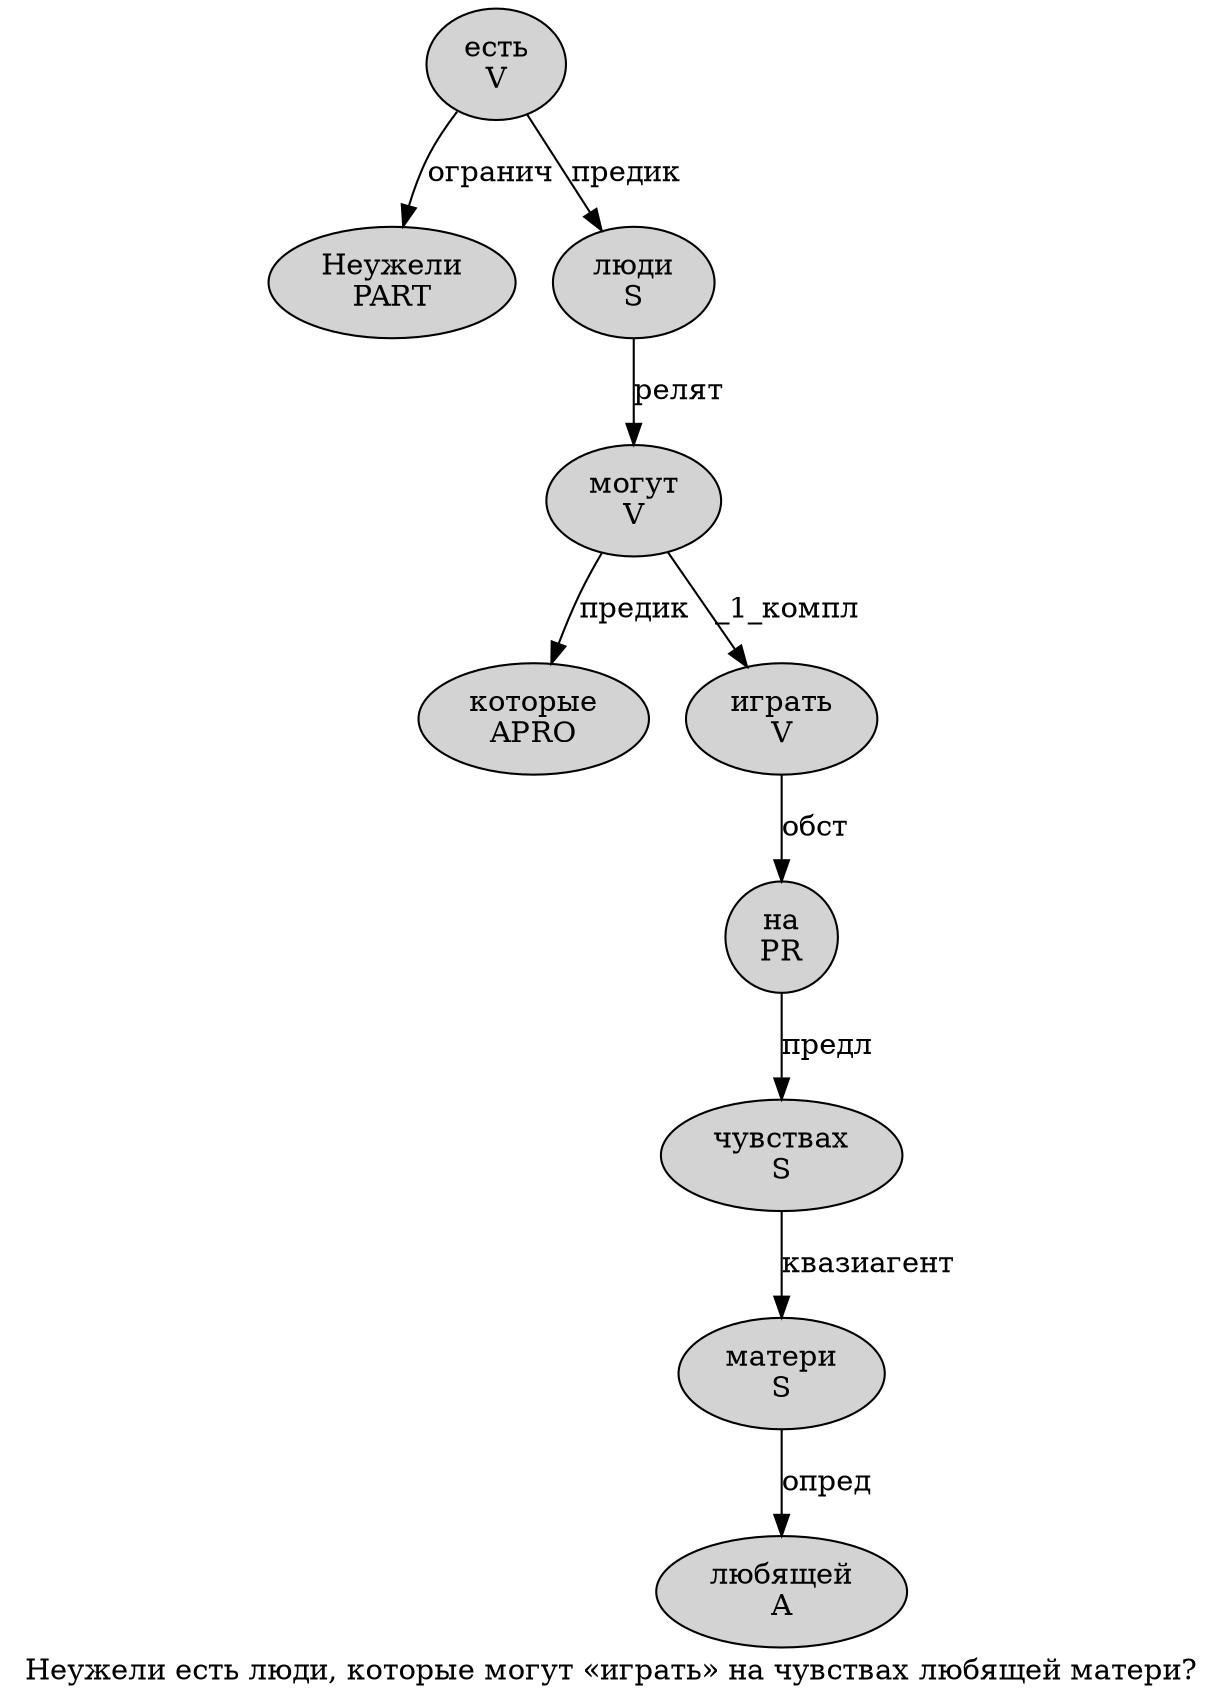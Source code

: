 digraph SENTENCE_1636 {
	graph [label="Неужели есть люди, которые могут «играть» на чувствах любящей матери?"]
	node [style=filled]
		0 [label="Неужели
PART" color="" fillcolor=lightgray penwidth=1 shape=ellipse]
		1 [label="есть
V" color="" fillcolor=lightgray penwidth=1 shape=ellipse]
		2 [label="люди
S" color="" fillcolor=lightgray penwidth=1 shape=ellipse]
		4 [label="которые
APRO" color="" fillcolor=lightgray penwidth=1 shape=ellipse]
		5 [label="могут
V" color="" fillcolor=lightgray penwidth=1 shape=ellipse]
		7 [label="играть
V" color="" fillcolor=lightgray penwidth=1 shape=ellipse]
		9 [label="на
PR" color="" fillcolor=lightgray penwidth=1 shape=ellipse]
		10 [label="чувствах
S" color="" fillcolor=lightgray penwidth=1 shape=ellipse]
		11 [label="любящей
A" color="" fillcolor=lightgray penwidth=1 shape=ellipse]
		12 [label="матери
S" color="" fillcolor=lightgray penwidth=1 shape=ellipse]
			12 -> 11 [label="опред"]
			1 -> 0 [label="огранич"]
			1 -> 2 [label="предик"]
			7 -> 9 [label="обст"]
			10 -> 12 [label="квазиагент"]
			5 -> 4 [label="предик"]
			5 -> 7 [label="_1_компл"]
			9 -> 10 [label="предл"]
			2 -> 5 [label="релят"]
}